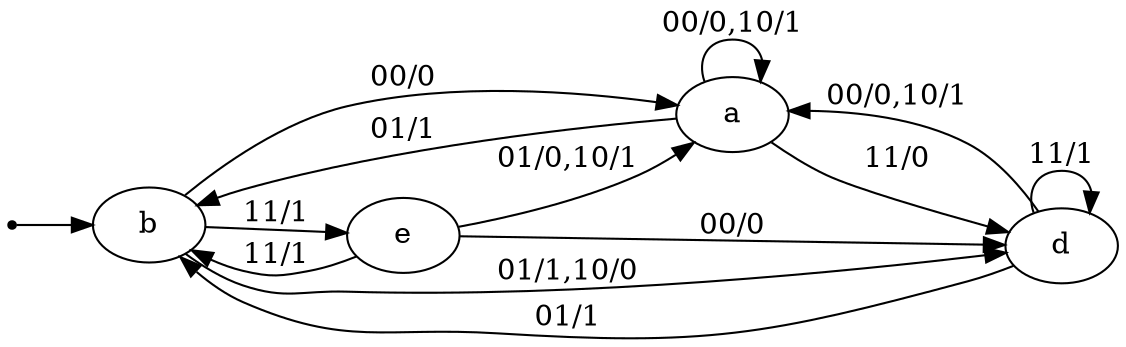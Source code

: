 digraph STG {
   rankdir=LR;

   INIT [shape=point];
   a [label="a"];
   b [label="b"];
   d [label="d"];
   e [label="e"];

   INIT -> b;
   a -> a [label="00/0,10/1"];
   a -> b [label="01/1"];
   a -> d [label="11/0"];
   b -> a [label="00/0"];
   b -> d [label="01/1,10/0"];
   b -> e [label="11/1"];
   d -> a [label="00/0,10/1"];
   d -> b [label="01/1"];
   d -> d [label="11/1"];
   e -> d [label="00/0"];
   e -> a [label="01/0,10/1"];
   e -> b [label="11/1"];
}

